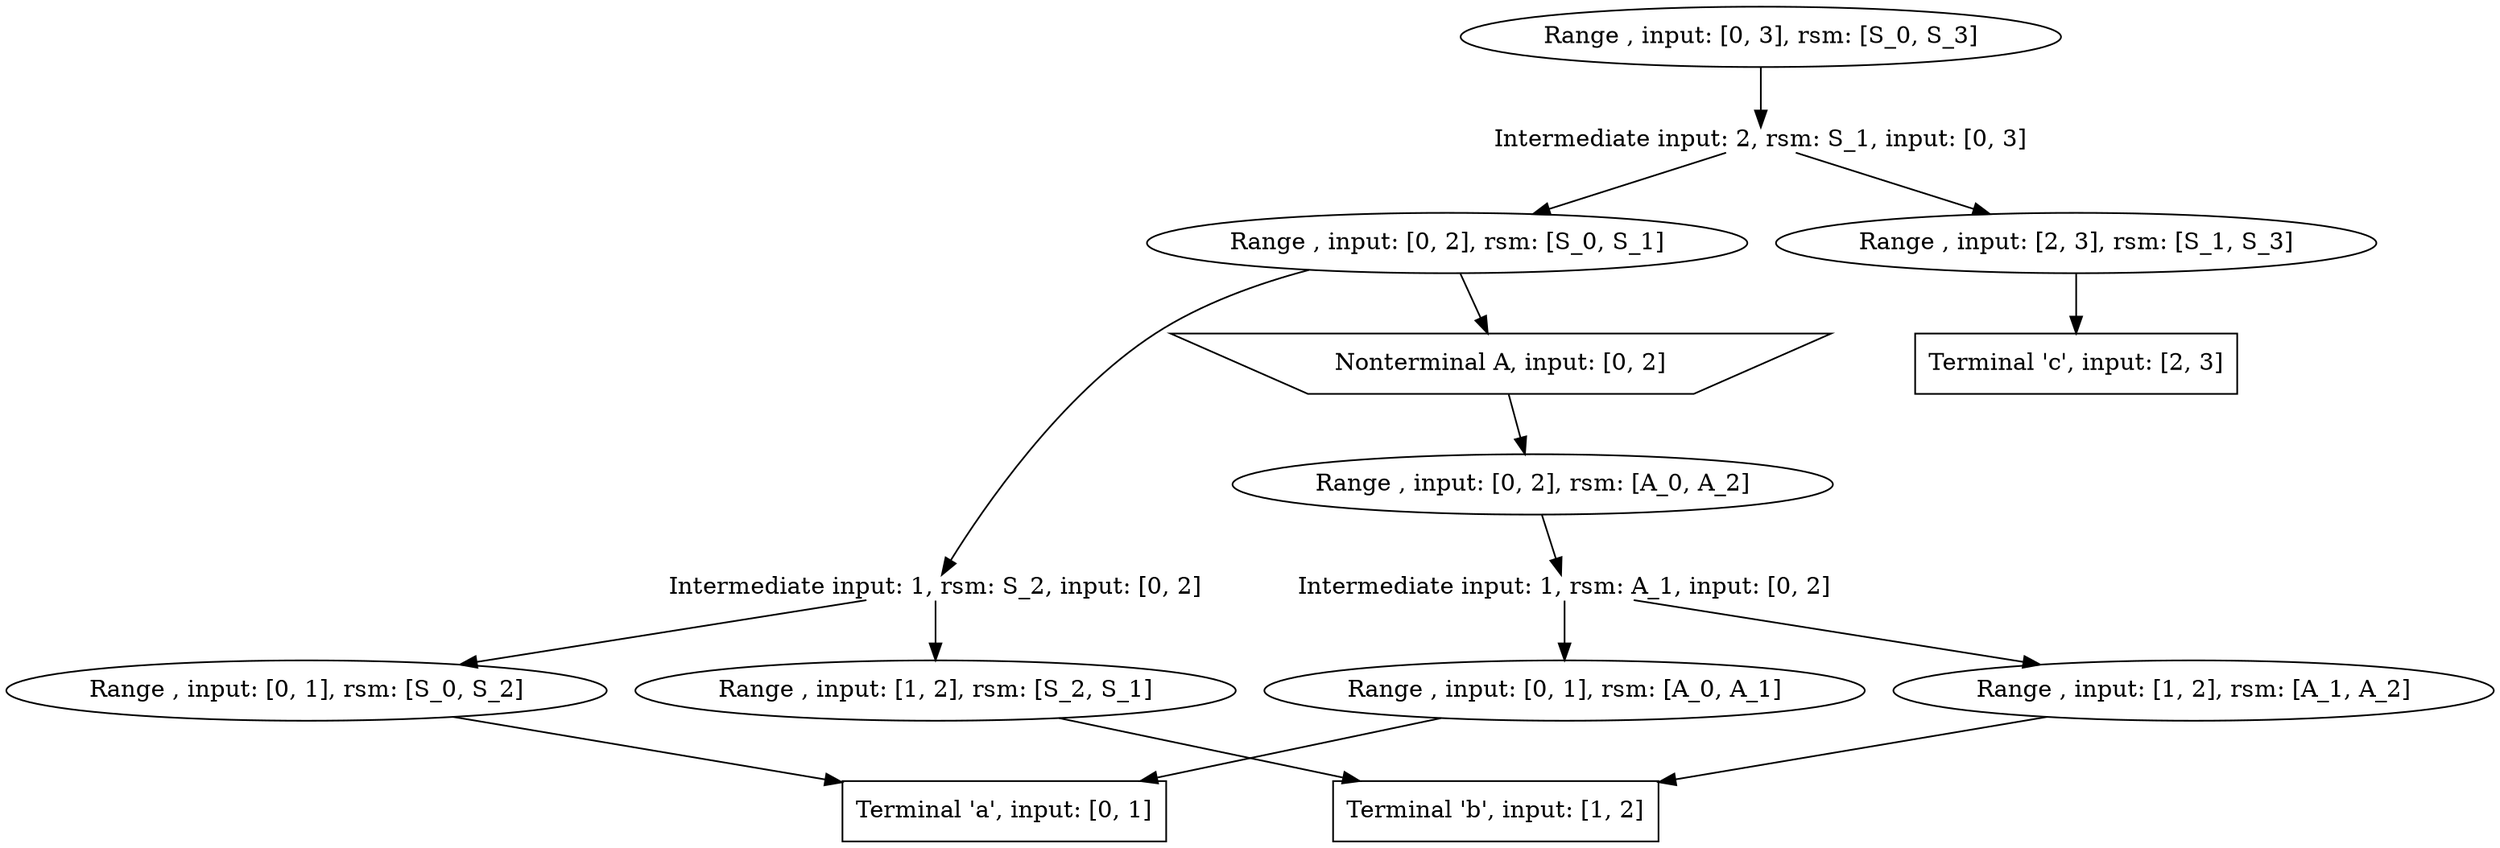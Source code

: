 digraph g {
labelloc="t"
label=""
0 [label = "Intermediate input: 1, rsm: A_1, input: [0, 2]", shape = plain]
1 [label = "Intermediate input: 1, rsm: S_2, input: [0, 2]", shape = plain]
2 [label = "Intermediate input: 2, rsm: S_1, input: [0, 3]", shape = plain]
3 [label = "Nonterminal A, input: [0, 2]", shape = invtrapezium]
4 [label = "Range , input: [0, 1], rsm: [A_0, A_1]", shape = ellipse]
5 [label = "Range , input: [0, 1], rsm: [S_0, S_2]", shape = ellipse]
6 [label = "Range , input: [0, 2], rsm: [A_0, A_2]", shape = ellipse]
7 [label = "Range , input: [0, 2], rsm: [S_0, S_1]", shape = ellipse]
8 [label = "Range , input: [0, 3], rsm: [S_0, S_3]", shape = ellipse]
9 [label = "Range , input: [1, 2], rsm: [A_1, A_2]", shape = ellipse]
10 [label = "Range , input: [1, 2], rsm: [S_2, S_1]", shape = ellipse]
11 [label = "Range , input: [2, 3], rsm: [S_1, S_3]", shape = ellipse]
12 [label = "Terminal 'a', input: [0, 1]", shape = rectangle]
13 [label = "Terminal 'b', input: [1, 2]", shape = rectangle]
14 [label = "Terminal 'c', input: [2, 3]", shape = rectangle]
0->4
0->9
1->5
1->10
2->7
2->11
3->6
4->12
5->12
6->0
7->3
7->1
8->2
9->13
10->13
11->14
}
